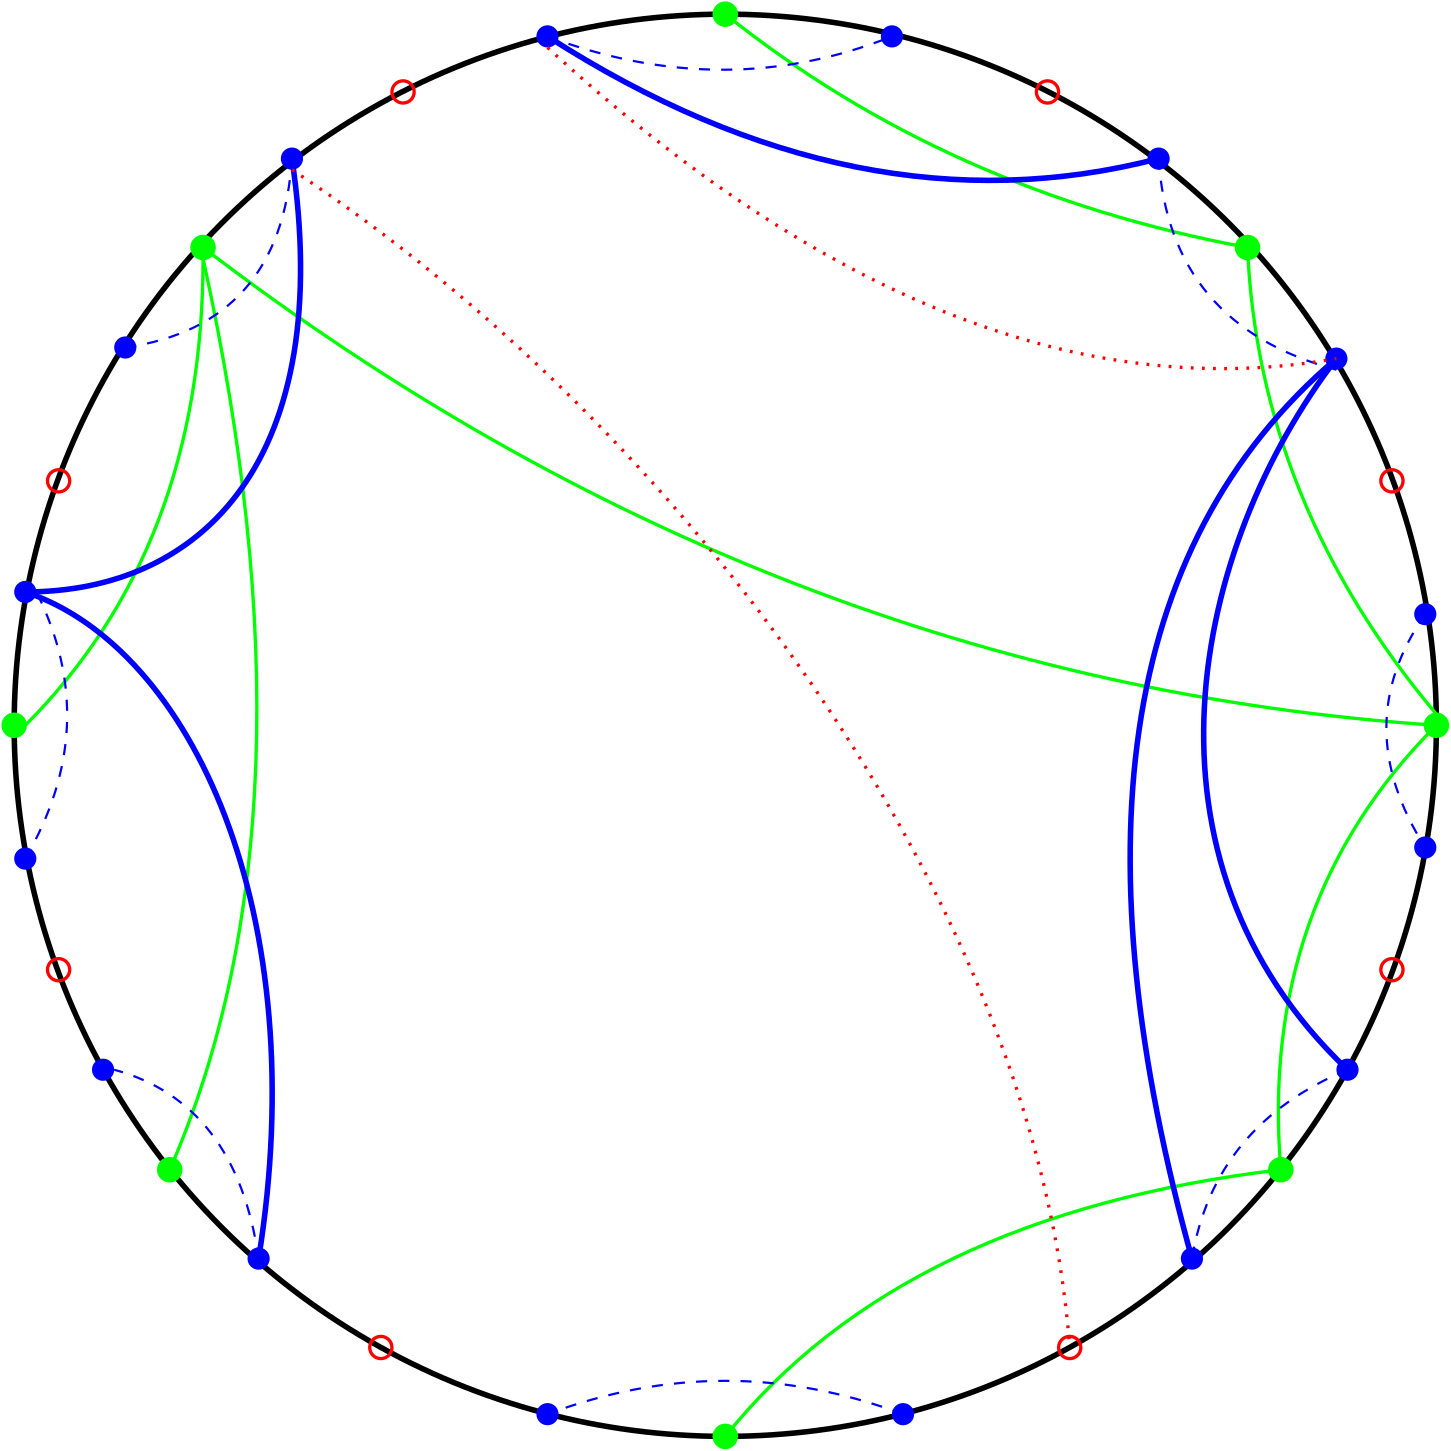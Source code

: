 <?xml version="1.0"?>
<!DOCTYPE ipe SYSTEM "ipe.dtd">
<ipe version="70107" creator="Ipe 7.1.10">
<info created="D:20190604115927" modified="D:20190604121447"/>
<ipestyle name="basic">
<symbol name="arrow/arc(spx)">
<path stroke="sym-stroke" fill="sym-stroke" pen="sym-pen">
0 0 m
-1 0.333 l
-1 -0.333 l
h
</path>
</symbol>
<symbol name="arrow/farc(spx)">
<path stroke="sym-stroke" fill="white" pen="sym-pen">
0 0 m
-1 0.333 l
-1 -0.333 l
h
</path>
</symbol>
<symbol name="arrow/ptarc(spx)">
<path stroke="sym-stroke" fill="sym-stroke" pen="sym-pen">
0 0 m
-1 0.333 l
-0.8 0 l
-1 -0.333 l
h
</path>
</symbol>
<symbol name="arrow/fptarc(spx)">
<path stroke="sym-stroke" fill="white" pen="sym-pen">
0 0 m
-1 0.333 l
-0.8 0 l
-1 -0.333 l
h
</path>
</symbol>
<symbol name="mark/circle(sx)" transformations="translations">
<path fill="sym-stroke">
0.6 0 0 0.6 0 0 e
0.4 0 0 0.4 0 0 e
</path>
</symbol>
<symbol name="mark/disk(sx)" transformations="translations">
<path fill="sym-stroke">
0.6 0 0 0.6 0 0 e
</path>
</symbol>
<symbol name="mark/fdisk(sfx)" transformations="translations">
<group>
<path fill="sym-fill">
0.5 0 0 0.5 0 0 e
</path>
<path fill="sym-stroke" fillrule="eofill">
0.6 0 0 0.6 0 0 e
0.4 0 0 0.4 0 0 e
</path>
</group>
</symbol>
<symbol name="mark/box(sx)" transformations="translations">
<path fill="sym-stroke" fillrule="eofill">
-0.6 -0.6 m
0.6 -0.6 l
0.6 0.6 l
-0.6 0.6 l
h
-0.4 -0.4 m
0.4 -0.4 l
0.4 0.4 l
-0.4 0.4 l
h
</path>
</symbol>
<symbol name="mark/square(sx)" transformations="translations">
<path fill="sym-stroke">
-0.6 -0.6 m
0.6 -0.6 l
0.6 0.6 l
-0.6 0.6 l
h
</path>
</symbol>
<symbol name="mark/fsquare(sfx)" transformations="translations">
<group>
<path fill="sym-fill">
-0.5 -0.5 m
0.5 -0.5 l
0.5 0.5 l
-0.5 0.5 l
h
</path>
<path fill="sym-stroke" fillrule="eofill">
-0.6 -0.6 m
0.6 -0.6 l
0.6 0.6 l
-0.6 0.6 l
h
-0.4 -0.4 m
0.4 -0.4 l
0.4 0.4 l
-0.4 0.4 l
h
</path>
</group>
</symbol>
<symbol name="mark/cross(sx)" transformations="translations">
<group>
<path fill="sym-stroke">
-0.43 -0.57 m
0.57 0.43 l
0.43 0.57 l
-0.57 -0.43 l
h
</path>
<path fill="sym-stroke">
-0.43 0.57 m
0.57 -0.43 l
0.43 -0.57 l
-0.57 0.43 l
h
</path>
</group>
</symbol>
<symbol name="arrow/fnormal(spx)">
<path stroke="sym-stroke" fill="white" pen="sym-pen">
0 0 m
-1 0.333 l
-1 -0.333 l
h
</path>
</symbol>
<symbol name="arrow/pointed(spx)">
<path stroke="sym-stroke" fill="sym-stroke" pen="sym-pen">
0 0 m
-1 0.333 l
-0.8 0 l
-1 -0.333 l
h
</path>
</symbol>
<symbol name="arrow/fpointed(spx)">
<path stroke="sym-stroke" fill="white" pen="sym-pen">
0 0 m
-1 0.333 l
-0.8 0 l
-1 -0.333 l
h
</path>
</symbol>
<symbol name="arrow/linear(spx)">
<path stroke="sym-stroke" pen="sym-pen">
-1 0.333 m
0 0 l
-1 -0.333 l
</path>
</symbol>
<symbol name="arrow/fdouble(spx)">
<path stroke="sym-stroke" fill="white" pen="sym-pen">
0 0 m
-1 0.333 l
-1 -0.333 l
h
-1 0 m
-2 0.333 l
-2 -0.333 l
h
</path>
</symbol>
<symbol name="arrow/double(spx)">
<path stroke="sym-stroke" fill="sym-stroke" pen="sym-pen">
0 0 m
-1 0.333 l
-1 -0.333 l
h
-1 0 m
-2 0.333 l
-2 -0.333 l
h
</path>
</symbol>
<pen name="heavier" value="0.8"/>
<pen name="fat" value="1.2"/>
<pen name="ultrafat" value="2"/>
<symbolsize name="large" value="5"/>
<symbolsize name="small" value="2"/>
<symbolsize name="tiny" value="1.1"/>
<arrowsize name="large" value="10"/>
<arrowsize name="small" value="5"/>
<arrowsize name="tiny" value="3"/>
<color name="red" value="1 0 0"/>
<color name="green" value="0 1 0"/>
<color name="blue" value="0 0 1"/>
<color name="yellow" value="1 1 0"/>
<color name="orange" value="1 0.647 0"/>
<color name="gold" value="1 0.843 0"/>
<color name="purple" value="0.627 0.125 0.941"/>
<color name="gray" value="0.745"/>
<color name="brown" value="0.647 0.165 0.165"/>
<color name="navy" value="0 0 0.502"/>
<color name="pink" value="1 0.753 0.796"/>
<color name="seagreen" value="0.18 0.545 0.341"/>
<color name="turquoise" value="0.251 0.878 0.816"/>
<color name="violet" value="0.933 0.51 0.933"/>
<color name="darkblue" value="0 0 0.545"/>
<color name="darkcyan" value="0 0.545 0.545"/>
<color name="darkgray" value="0.663"/>
<color name="darkgreen" value="0 0.392 0"/>
<color name="darkmagenta" value="0.545 0 0.545"/>
<color name="darkorange" value="1 0.549 0"/>
<color name="darkred" value="0.545 0 0"/>
<color name="lightblue" value="0.678 0.847 0.902"/>
<color name="lightcyan" value="0.878 1 1"/>
<color name="lightgray" value="0.827"/>
<color name="lightgreen" value="0.565 0.933 0.565"/>
<color name="lightyellow" value="1 1 0.878"/>
<dashstyle name="dashed" value="[4] 0"/>
<dashstyle name="dotted" value="[1 3] 0"/>
<dashstyle name="dash dotted" value="[4 2 1 2] 0"/>
<dashstyle name="dash dot dotted" value="[4 2 1 2 1 2] 0"/>
<textsize name="large" value="\large"/>
<textsize name="Large" value="\Large"/>
<textsize name="LARGE" value="\LARGE"/>
<textsize name="huge" value="\huge"/>
<textsize name="Huge" value="\Huge"/>
<textsize name="small" value="\small"/>
<textsize name="footnote" value="\footnotesize"/>
<textsize name="tiny" value="\tiny"/>
<textstyle name="center" begin="\begin{center}" end="\end{center}"/>
<textstyle name="itemize" begin="\begin{itemize}" end="\end{itemize}"/>
<textstyle name="item" begin="\begin{itemize}\item{}" end="\end{itemize}"/>
<gridsize name="4 pts" value="4"/>
<gridsize name="8 pts (~3 mm)" value="8"/>
<gridsize name="16 pts (~6 mm)" value="16"/>
<gridsize name="32 pts (~12 mm)" value="32"/>
<gridsize name="10 pts (~3.5 mm)" value="10"/>
<gridsize name="20 pts (~7 mm)" value="20"/>
<gridsize name="14 pts (~5 mm)" value="14"/>
<gridsize name="28 pts (~10 mm)" value="28"/>
<gridsize name="56 pts (~20 mm)" value="56"/>
<anglesize name="90 deg" value="90"/>
<anglesize name="60 deg" value="60"/>
<anglesize name="45 deg" value="45"/>
<anglesize name="30 deg" value="30"/>
<anglesize name="22.5 deg" value="22.5"/>
<opacity name="10%" value="0.1"/>
<opacity name="30%" value="0.3"/>
<opacity name="50%" value="0.5"/>
<opacity name="75%" value="0.75"/>
<tiling name="falling" angle="-60" step="4" width="1"/>
<tiling name="rising" angle="30" step="4" width="1"/>
</ipestyle>
<page>
<layer name="alpha"/>
<view layers="alpha" active="alpha"/>
<path layer="alpha" stroke="black" pen="ultrafat">
256 0 0 256 304 400 e
</path>
<path stroke="green" fill="green" pen="fat">
4 0 0 4 304 656 e
</path>
<path stroke="green" fill="green" pen="fat">
4 0 0 4 560 400 e
</path>
<path stroke="green" fill="green" pen="fat">
4 0 0 4 48 400 e
</path>
<path stroke="green" fill="green" pen="fat">
4 0 0 4 304 144 e
</path>
<path stroke="green" fill="green" pen="fat">
4 0 0 4 116 572 e
</path>
<path stroke="green" fill="green" pen="fat">
4 0 0 4 492 572 e
</path>
<path stroke="green" fill="green" pen="fat">
4 0 0 4 504 240 e
</path>
<path stroke="green" fill="green" pen="fat">
4 0 0 4 104 240 e
</path>
<path stroke="red" pen="fat">
4 0 0 4 180 176 e
</path>
<path stroke="red" pen="fat">
4 0 0 4 428 176 e
</path>
<path stroke="red" pen="fat">
4 0 0 4 64 312 e
</path>
<path stroke="red" pen="fat">
4 0 0 4 544 312 e
</path>
<path stroke="red" pen="fat">
4 0 0 4 64 488 e
</path>
<path stroke="red" pen="fat">
4 0 0 4 544 488 e
</path>
<path stroke="red" pen="fat">
4 0 0 4 420 628 e
</path>
<path stroke="red" pen="fat">
4 0 0 4 188 628 e
</path>
<path stroke="green" pen="fat">
116 568 m
116 464
52 400 c
</path>
<path stroke="green" pen="fat">
116 568 m
160 368
104 240 c
</path>
<path stroke="green" pen="fat">
304 144 m
368 224
504 240 c
</path>
<path stroke="green" pen="fat">
504 240 m
496 336
560 400 c
</path>
<path stroke="green" pen="fat">
116 572 m
320 416
560 400 c
</path>
<path stroke="green" pen="fat">
304 656 m
384 592
492 572 c
</path>
<path stroke="green" pen="fat">
492 572 m
496 480
560 404 c
</path>
<path fill="blue">
4 0 0 4 240 648 e
</path>
<path fill="blue">
4 0 0 4 364 648 e
</path>
<path fill="blue">
4 0 0 4 148 604 e
</path>
<path fill="blue">
4 0 0 4 88 536 e
</path>
<path fill="blue">
4 0 0 4 52 448 e
</path>
<path fill="blue">
4 0 0 4 52 352 e
</path>
<path fill="blue">
4 0 0 4 80 276 e
</path>
<path fill="blue">
4 0 0 4 136 208 e
</path>
<path fill="blue">
4 0 0 4 240 152 e
</path>
<path fill="blue">
4 0 0 4 368 152 e
</path>
<path fill="blue">
4 0 0 4 472 208 e
</path>
<path fill="blue">
4 0 0 4 528 276 e
</path>
<path fill="blue">
4 0 0 4 556 356 e
</path>
<path fill="blue">
4 0 0 4 556 440 e
</path>
<path fill="blue">
4 0 0 4 524 532 e
</path>
<path fill="blue">
4 0 0 4 460 604 e
</path>
<path stroke="blue" dash="dashed" pen="heavier">
240 648 m
304 624
364 648 c
</path>
<path stroke="blue" dash="dashed" pen="heavier">
460 604 m
464 544
524 528 c
</path>
<path stroke="blue" dash="dashed" pen="heavier">
556 440 m
528 400
556 356 c
</path>
<path stroke="blue" dash="dashed" pen="heavier">
528 276 m
480 256
472 208 c
</path>
<path stroke="blue" dash="dashed" pen="heavier">
368 152 m
304 176
240 152 c
</path>
<path stroke="blue" dash="dashed" pen="heavier">
136 208 m
128 264
84 276 c
</path>
<path stroke="blue" dash="dashed" pen="heavier">
52 352 m
80 400
56 448 c
</path>
<path stroke="blue" dash="dashed" pen="heavier">
88 536 m
144 544
148 604 c
</path>
<path stroke="blue" pen="ultrafat">
240 648 m
352 576
460 604 c
</path>
<path stroke="blue" pen="ultrafat">
524 532 m
444 464
432 352
472 208 c
</path>
<path stroke="blue" pen="ultrafat">
524 532 m
472 464
448 352
528 276 c
</path>
<path stroke="blue" pen="ultrafat">
52 448 m
116 448
164 496
148 604 c
</path>
<path stroke="blue" pen="ultrafat">
52 448 m
112 428
156 332
136 208 c
</path>
<path stroke="red" dash="dotted" pen="fat">
148 600 m
288 508
416 336
428 176 c
</path>
<path stroke="red" dash="dotted" pen="fat">
240 644 m
388 508
524 532 c
</path>
</page>
</ipe>
